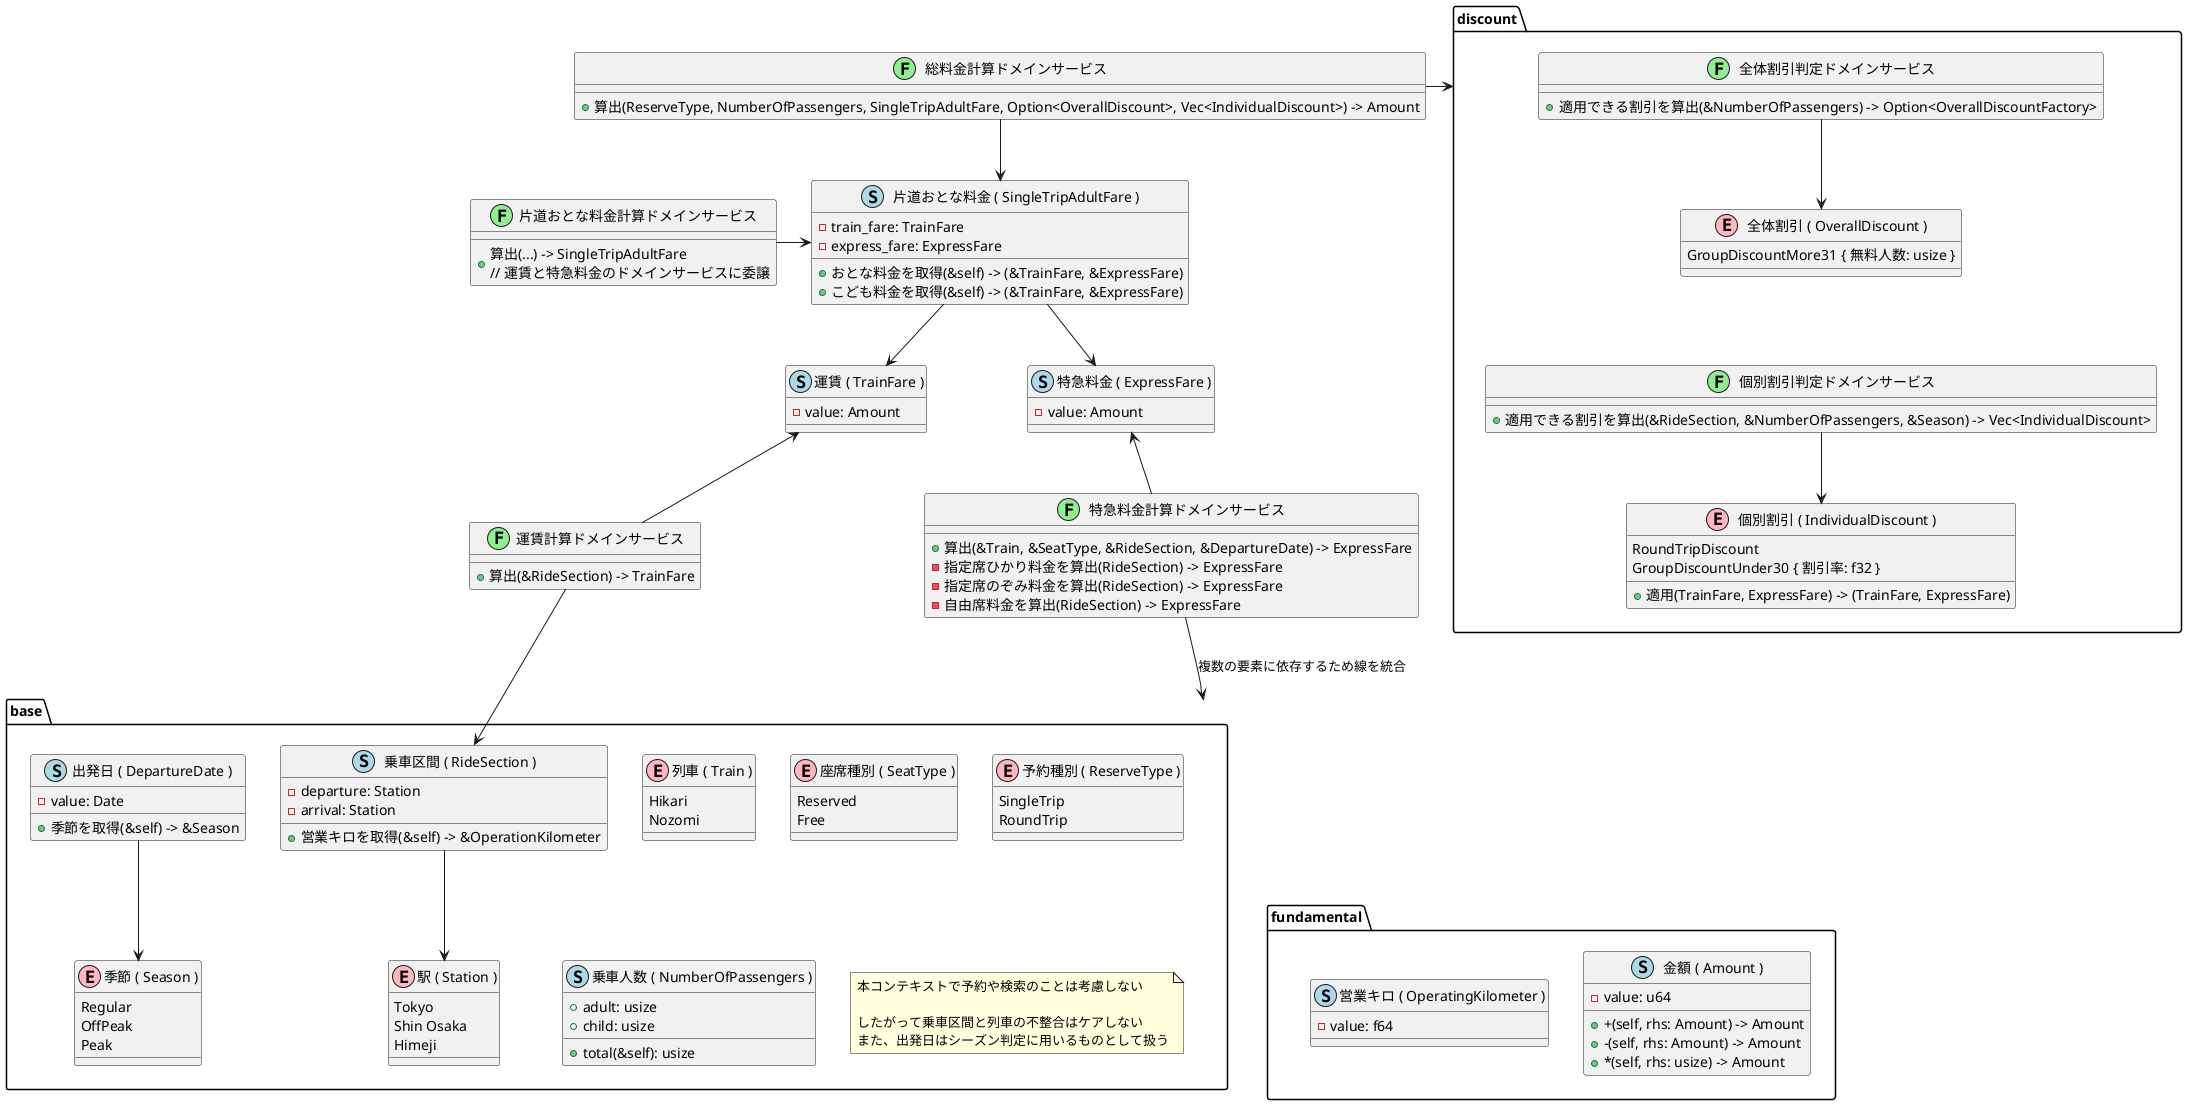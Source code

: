 @startuml

class "片道おとな料金 ( SingleTripAdultFare )" as single_trip_adult_fare <<(S, lightblue)>> {
    - train_fare: TrainFare
    - express_fare: ExpressFare
    + おとな料金を取得(&self) -> (&TrainFare, &ExpressFare)
    + こども料金を取得(&self) -> (&TrainFare, &ExpressFare)
}

class "片道おとな料金計算ドメインサービス" as single_trip_adult_fare_domain_service <<(F, lightgreen)>> {
    + 算出(...) -> SingleTripAdultFare\n// 運賃と特急料金のドメインサービスに委譲
}

class "運賃 ( TrainFare )" as train_fare <<(S, lightblue)>> {
    - value: Amount
}

class "運賃計算ドメインサービス" as train_fare_domain_service <<(F, lightgreen)>> {
    + 算出(&RideSection) -> TrainFare
}

class "特急料金 ( ExpressFare )" as express_fare <<(S, lightblue)>> {
    - value: Amount
}

single_trip_adult_fare -d-> train_fare
single_trip_adult_fare -d-> express_fare

class "特急料金計算ドメインサービス" as express_fare_domain_service <<(F, lightgreen)>> {
    + 算出(&Train, &SeatType, &RideSection, &DepartureDate) -> ExpressFare
    - 指定席ひかり料金を算出(RideSection) -> ExpressFare
    - 指定席のぞみ料金を算出(RideSection) -> ExpressFare
    - 自由席料金を算出(RideSection) -> ExpressFare
}

class "総料金計算ドメインサービス" as total_fare_domain_service <<(F, lightgreen)>> {
    + 算出(ReserveType, NumberOfPassengers, SingleTripAdultFare, Option<OverallDiscount>, Vec<IndividualDiscount>) -> Amount
}

package base {
    enum "列車 ( Train )" as train <<(E, lightpink)>> {
        Hikari
        Nozomi
    }

    class "乗車区間 ( RideSection )" as ride_section <<(S, lightblue)>> {
        - departure: Station
        - arrival: Station
        + 営業キロを取得(&self) -> &OperationKilometer
    }

    enum "駅 ( Station )" as station <<(E, lightpink)>> {
        Tokyo
        Shin Osaka
        Himeji
    }

    ride_section -d-> station

    class "出発日 ( DepartureDate )" as departure_date <<(S, lightblue)>> {
        - value: Date
        + 季節を取得(&self) -> &Season
    }

    enum "季節 ( Season )" as season <<(E, lightpink)>> {
        Regular
        OffPeak
        Peak
    }

    departure_date -d-> season

    enum "座席種別 ( SeatType )" as seat_type <<(E, lightpink)>> {
        Reserved
        Free
    }

    enum "予約種別 ( ReserveType )" as reserve_type <<(E, lightpink)>> {
        SingleTrip
        RoundTrip
    }

    class "乗車人数 ( NumberOfPassengers )" as number_of_passengers <<(S, lightblue)>> {
        + adult: usize
        + child: usize
        + total(&self): usize
    }

    note as base_note
        本コンテキストで予約や検索のことは考慮しない

        したがって乗車区間と列車の不整合はケアしない
        また、出発日はシーズン判定に用いるものとして扱う
    end note
}

package discount {
    enum "個別割引 ( IndividualDiscount )" as individual_discount <<(E, lightpink)>> {
        RoundTripDiscount
        GroupDiscountUnder30 { 割引率: f32 }
        + 適用(TrainFare, ExpressFare) -> (TrainFare, ExpressFare)
    }

    enum "全体割引 ( OverallDiscount )" as overall_discount <<(E, lightpink)>> {
        GroupDiscountMore31 { 無料人数: usize }
    }

    class "個別割引判定ドメインサービス" as individual_discount_domain_service <<(F, lightgreen)>> {
        + 適用できる割引を算出(&RideSection, &NumberOfPassengers, &Season) -> Vec<IndividualDiscount>
    }

    class "全体割引判定ドメインサービス" as overall_discount_domain_service <<(F, lightgreen)>> {
        + 適用できる割引を算出(&NumberOfPassengers) -> Option<OverallDiscountFactory>
    }

    individual_discount_domain_service --> individual_discount
    overall_discount_domain_service --> overall_discount
    overall_discount -[hidden]d-> individual_discount_domain_service
}

package fundamental {
    class "金額 ( Amount )" as amount <<(S, lightblue)>> {
        - value: u64
        + +(self, rhs: Amount) -> Amount
        + -(self, rhs: Amount) -> Amount
        + *(self, rhs: usize) -> Amount
    }

    class "営業キロ ( OperatingKilometer )" as operating_kilometer <<(S, lightblue)>> {
        - value: f64
    }
}

single_trip_adult_fare_domain_service -r-> single_trip_adult_fare
train_fare_domain_service -u-> train_fare
train_fare_domain_service --> ride_section

express_fare_domain_service -u-> express_fare
express_fare_domain_service --> base : 複数の要素に依存するため線を統合

total_fare_domain_service -d-> single_trip_adult_fare
total_fare_domain_service -r-> discount

' layout

base -d[hidden]-> fundamental

@enduml